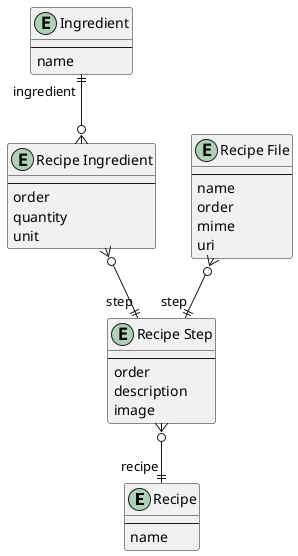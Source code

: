 @startuml

entity "Recipe" as recipe {
  --
  name
}

entity "Recipe Step" as recipe_step {
  --
  order
  description
  image
}
recipe_step }o--|| "recipe" recipe

entity "Recipe Ingredient" as recipe_ingredient {
  --
  order
  quantity
  unit
}
recipe_ingredient }o--|| "step" recipe_step

entity "Ingredient" as ingredient {
  --
  name
}
ingredient "ingredient" ||--o{ recipe_ingredient

entity "Recipe File" as recipe_file {
  --
  name
  order
  mime
  uri
}
recipe_file }o--|| "step" recipe_step

@enduml